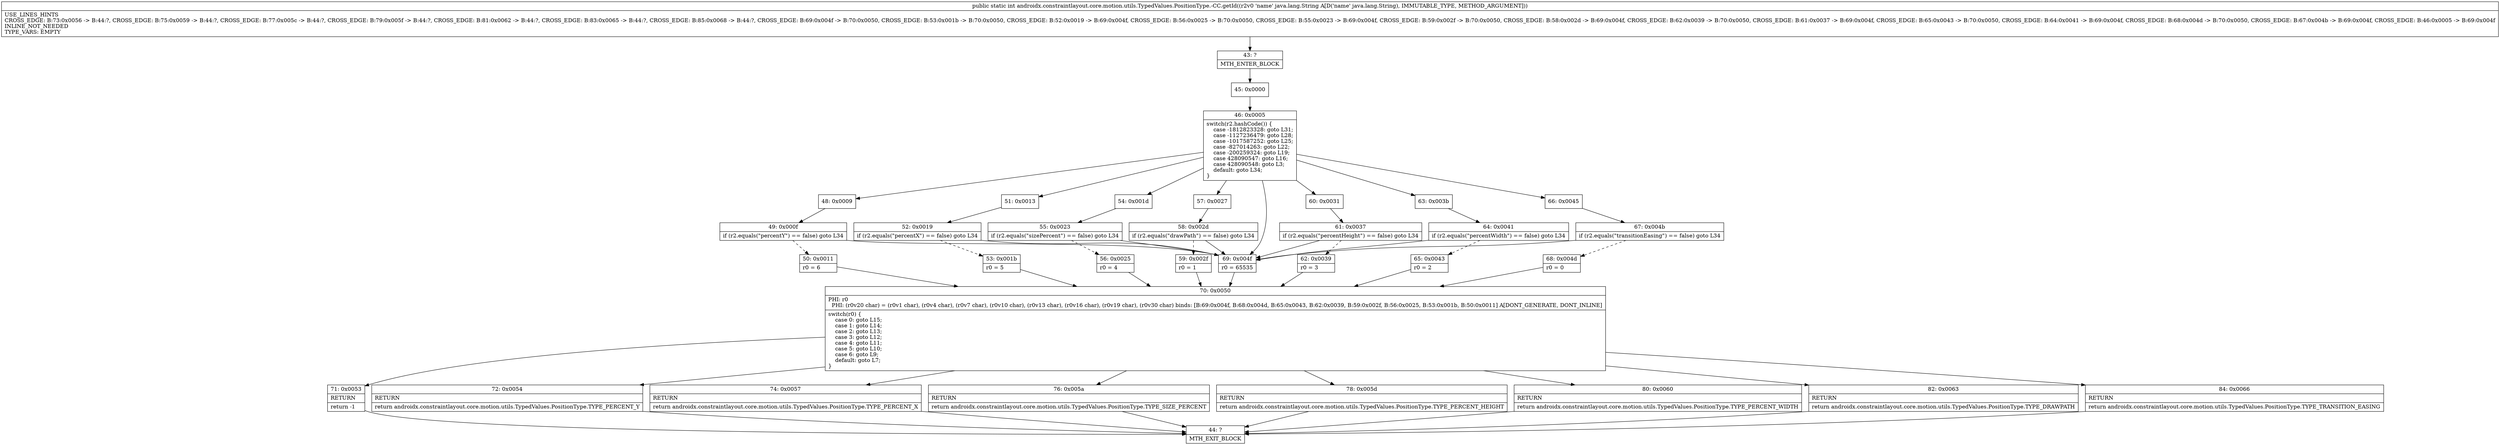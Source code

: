 digraph "CFG forandroidx.constraintlayout.core.motion.utils.TypedValues.PositionType.\-CC.getId(Ljava\/lang\/String;)I" {
Node_43 [shape=record,label="{43\:\ ?|MTH_ENTER_BLOCK\l}"];
Node_45 [shape=record,label="{45\:\ 0x0000}"];
Node_46 [shape=record,label="{46\:\ 0x0005|switch(r2.hashCode()) \{\l    case \-1812823328: goto L31;\l    case \-1127236479: goto L28;\l    case \-1017587252: goto L25;\l    case \-827014263: goto L22;\l    case \-200259324: goto L19;\l    case 428090547: goto L16;\l    case 428090548: goto L3;\l    default: goto L34;\l\}\l}"];
Node_48 [shape=record,label="{48\:\ 0x0009}"];
Node_49 [shape=record,label="{49\:\ 0x000f|if (r2.equals(\"percentY\") == false) goto L34\l}"];
Node_50 [shape=record,label="{50\:\ 0x0011|r0 = 6\l}"];
Node_70 [shape=record,label="{70\:\ 0x0050|PHI: r0 \l  PHI: (r0v20 char) = (r0v1 char), (r0v4 char), (r0v7 char), (r0v10 char), (r0v13 char), (r0v16 char), (r0v19 char), (r0v30 char) binds: [B:69:0x004f, B:68:0x004d, B:65:0x0043, B:62:0x0039, B:59:0x002f, B:56:0x0025, B:53:0x001b, B:50:0x0011] A[DONT_GENERATE, DONT_INLINE]\l|switch(r0) \{\l    case 0: goto L15;\l    case 1: goto L14;\l    case 2: goto L13;\l    case 3: goto L12;\l    case 4: goto L11;\l    case 5: goto L10;\l    case 6: goto L9;\l    default: goto L7;\l\}\l}"];
Node_71 [shape=record,label="{71\:\ 0x0053|RETURN\l|return \-1\l}"];
Node_44 [shape=record,label="{44\:\ ?|MTH_EXIT_BLOCK\l}"];
Node_72 [shape=record,label="{72\:\ 0x0054|RETURN\l|return androidx.constraintlayout.core.motion.utils.TypedValues.PositionType.TYPE_PERCENT_Y\l}"];
Node_74 [shape=record,label="{74\:\ 0x0057|RETURN\l|return androidx.constraintlayout.core.motion.utils.TypedValues.PositionType.TYPE_PERCENT_X\l}"];
Node_76 [shape=record,label="{76\:\ 0x005a|RETURN\l|return androidx.constraintlayout.core.motion.utils.TypedValues.PositionType.TYPE_SIZE_PERCENT\l}"];
Node_78 [shape=record,label="{78\:\ 0x005d|RETURN\l|return androidx.constraintlayout.core.motion.utils.TypedValues.PositionType.TYPE_PERCENT_HEIGHT\l}"];
Node_80 [shape=record,label="{80\:\ 0x0060|RETURN\l|return androidx.constraintlayout.core.motion.utils.TypedValues.PositionType.TYPE_PERCENT_WIDTH\l}"];
Node_82 [shape=record,label="{82\:\ 0x0063|RETURN\l|return androidx.constraintlayout.core.motion.utils.TypedValues.PositionType.TYPE_DRAWPATH\l}"];
Node_84 [shape=record,label="{84\:\ 0x0066|RETURN\l|return androidx.constraintlayout.core.motion.utils.TypedValues.PositionType.TYPE_TRANSITION_EASING\l}"];
Node_51 [shape=record,label="{51\:\ 0x0013}"];
Node_52 [shape=record,label="{52\:\ 0x0019|if (r2.equals(\"percentX\") == false) goto L34\l}"];
Node_53 [shape=record,label="{53\:\ 0x001b|r0 = 5\l}"];
Node_54 [shape=record,label="{54\:\ 0x001d}"];
Node_55 [shape=record,label="{55\:\ 0x0023|if (r2.equals(\"sizePercent\") == false) goto L34\l}"];
Node_56 [shape=record,label="{56\:\ 0x0025|r0 = 4\l}"];
Node_57 [shape=record,label="{57\:\ 0x0027}"];
Node_58 [shape=record,label="{58\:\ 0x002d|if (r2.equals(\"drawPath\") == false) goto L34\l}"];
Node_59 [shape=record,label="{59\:\ 0x002f|r0 = 1\l}"];
Node_60 [shape=record,label="{60\:\ 0x0031}"];
Node_61 [shape=record,label="{61\:\ 0x0037|if (r2.equals(\"percentHeight\") == false) goto L34\l}"];
Node_62 [shape=record,label="{62\:\ 0x0039|r0 = 3\l}"];
Node_63 [shape=record,label="{63\:\ 0x003b}"];
Node_64 [shape=record,label="{64\:\ 0x0041|if (r2.equals(\"percentWidth\") == false) goto L34\l}"];
Node_65 [shape=record,label="{65\:\ 0x0043|r0 = 2\l}"];
Node_66 [shape=record,label="{66\:\ 0x0045}"];
Node_67 [shape=record,label="{67\:\ 0x004b|if (r2.equals(\"transitionEasing\") == false) goto L34\l}"];
Node_68 [shape=record,label="{68\:\ 0x004d|r0 = 0\l}"];
Node_69 [shape=record,label="{69\:\ 0x004f|r0 = 65535\l}"];
MethodNode[shape=record,label="{public static int androidx.constraintlayout.core.motion.utils.TypedValues.PositionType.\-CC.getId((r2v0 'name' java.lang.String A[D('name' java.lang.String), IMMUTABLE_TYPE, METHOD_ARGUMENT]))  | USE_LINES_HINTS\lCROSS_EDGE: B:73:0x0056 \-\> B:44:?, CROSS_EDGE: B:75:0x0059 \-\> B:44:?, CROSS_EDGE: B:77:0x005c \-\> B:44:?, CROSS_EDGE: B:79:0x005f \-\> B:44:?, CROSS_EDGE: B:81:0x0062 \-\> B:44:?, CROSS_EDGE: B:83:0x0065 \-\> B:44:?, CROSS_EDGE: B:85:0x0068 \-\> B:44:?, CROSS_EDGE: B:69:0x004f \-\> B:70:0x0050, CROSS_EDGE: B:53:0x001b \-\> B:70:0x0050, CROSS_EDGE: B:52:0x0019 \-\> B:69:0x004f, CROSS_EDGE: B:56:0x0025 \-\> B:70:0x0050, CROSS_EDGE: B:55:0x0023 \-\> B:69:0x004f, CROSS_EDGE: B:59:0x002f \-\> B:70:0x0050, CROSS_EDGE: B:58:0x002d \-\> B:69:0x004f, CROSS_EDGE: B:62:0x0039 \-\> B:70:0x0050, CROSS_EDGE: B:61:0x0037 \-\> B:69:0x004f, CROSS_EDGE: B:65:0x0043 \-\> B:70:0x0050, CROSS_EDGE: B:64:0x0041 \-\> B:69:0x004f, CROSS_EDGE: B:68:0x004d \-\> B:70:0x0050, CROSS_EDGE: B:67:0x004b \-\> B:69:0x004f, CROSS_EDGE: B:46:0x0005 \-\> B:69:0x004f\lINLINE_NOT_NEEDED\lTYPE_VARS: EMPTY\l}"];
MethodNode -> Node_43;Node_43 -> Node_45;
Node_45 -> Node_46;
Node_46 -> Node_48;
Node_46 -> Node_51;
Node_46 -> Node_54;
Node_46 -> Node_57;
Node_46 -> Node_60;
Node_46 -> Node_63;
Node_46 -> Node_66;
Node_46 -> Node_69;
Node_48 -> Node_49;
Node_49 -> Node_50[style=dashed];
Node_49 -> Node_69;
Node_50 -> Node_70;
Node_70 -> Node_71;
Node_70 -> Node_72;
Node_70 -> Node_74;
Node_70 -> Node_76;
Node_70 -> Node_78;
Node_70 -> Node_80;
Node_70 -> Node_82;
Node_70 -> Node_84;
Node_71 -> Node_44;
Node_72 -> Node_44;
Node_74 -> Node_44;
Node_76 -> Node_44;
Node_78 -> Node_44;
Node_80 -> Node_44;
Node_82 -> Node_44;
Node_84 -> Node_44;
Node_51 -> Node_52;
Node_52 -> Node_53[style=dashed];
Node_52 -> Node_69;
Node_53 -> Node_70;
Node_54 -> Node_55;
Node_55 -> Node_56[style=dashed];
Node_55 -> Node_69;
Node_56 -> Node_70;
Node_57 -> Node_58;
Node_58 -> Node_59[style=dashed];
Node_58 -> Node_69;
Node_59 -> Node_70;
Node_60 -> Node_61;
Node_61 -> Node_62[style=dashed];
Node_61 -> Node_69;
Node_62 -> Node_70;
Node_63 -> Node_64;
Node_64 -> Node_65[style=dashed];
Node_64 -> Node_69;
Node_65 -> Node_70;
Node_66 -> Node_67;
Node_67 -> Node_68[style=dashed];
Node_67 -> Node_69;
Node_68 -> Node_70;
Node_69 -> Node_70;
}

